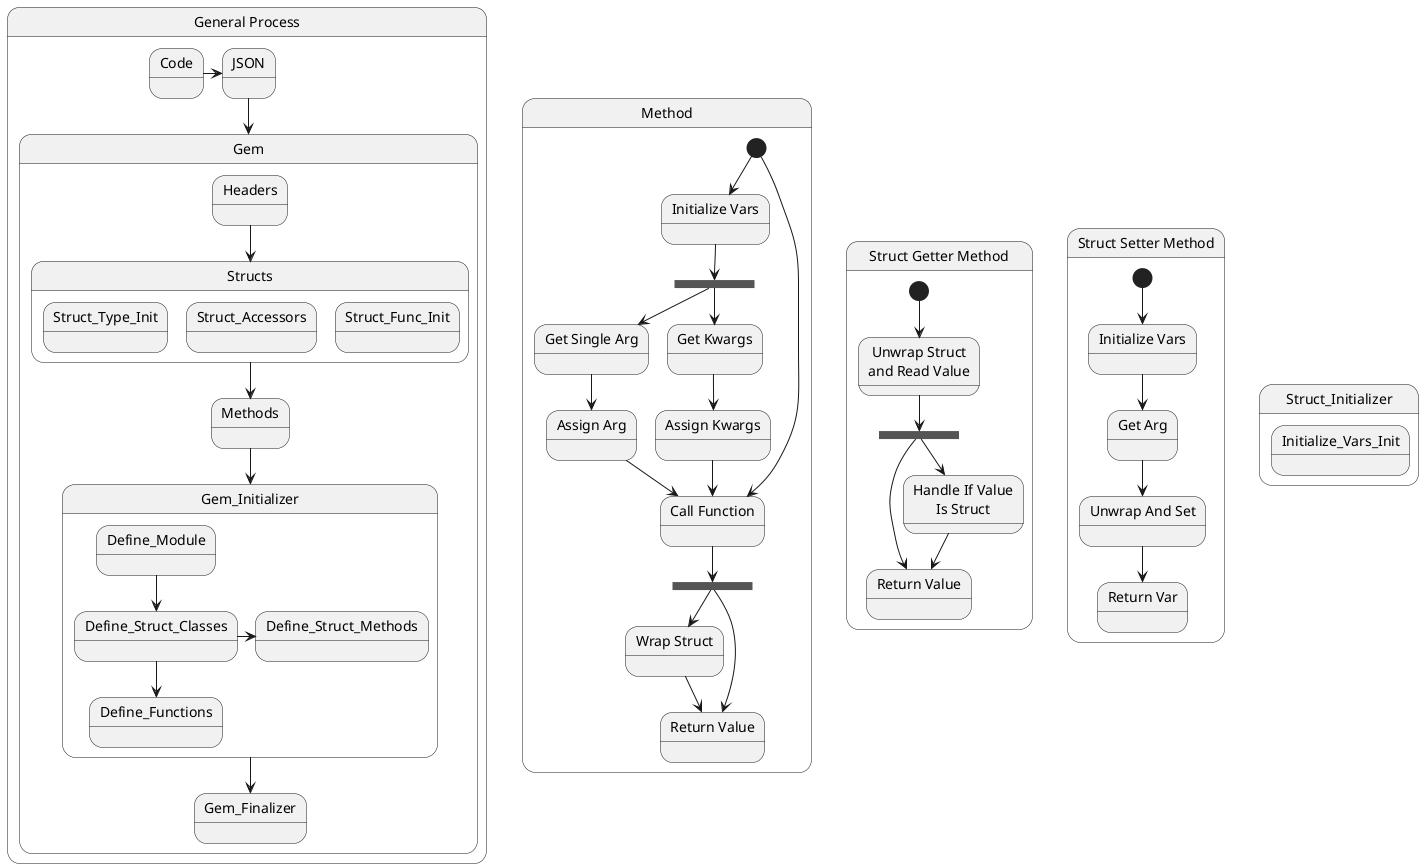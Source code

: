 @startuml

state "General Process" as General_Process {
	state Code
	state JSON
	state Gem {
		state Headers
		state Structs {
			state Struct_Type_Init
			state Struct_Accessors
			state Struct_Func_Init
		}
		state Methods
		state Gem_Initializer {
			state Define_Module
			state Define_Struct_Classes
			state Define_Struct_Methods
			state Define_Functions
		}
		state Gem_Finalizer

		Code -r-> JSON
		JSON -d-> Gem
		
		Headers -d-> Structs
		Structs -d-> Methods
		Methods -d-> Gem_Initializer
		Gem_Initializer -d-> Gem_Finalizer
		
		Define_Module -d-> Define_Struct_Classes
		Define_Struct_Classes -r-> Define_Struct_Methods
		Define_Struct_Classes -d-> Define_Functions
	}
}
state "Method" as C_Function {
	state "Initialize Vars" as Initialize_Vars_C_Function
	state fork_kw_args_c_function <<fork>>
	state "Get Single Arg" as Get_Arg_C_Function
	state "Get Kwargs" as Get_Kwargs_C_Function
	state "Assign Arg" as Assign_Arg_C_Function
	state "Assign Kwargs" as Assign_Kwargs_C_Function
	state "Call Function" as Call_C_Function
	state fork_wrap_struct_c_function <<fork>>
	state "Wrap Struct" as Wrap_Struct_C_Function
	state "Return Value" as Return_C_Function

	[*] -d-> Initialize_Vars_C_Function
	[*] -d-> Call_C_Function

	Initialize_Vars_C_Function -d-> fork_kw_args_c_function
	
	fork_kw_args_c_function -d-> Get_Arg_C_Function
	Get_Arg_C_Function -d-> Assign_Arg_C_Function
	
	fork_kw_args_c_function -d-> Get_Kwargs_C_Function
	Get_Kwargs_C_Function -d-> Assign_Kwargs_C_Function
	
	Assign_Arg_C_Function -d-> Call_C_Function
	Assign_Kwargs_C_Function -d-> Call_C_Function
	
	Call_C_Function -d-> fork_wrap_struct_c_function
	fork_wrap_struct_c_function -d-> Wrap_Struct_C_Function
	
	fork_wrap_struct_c_function -d-> Return_C_Function
	Wrap_Struct_C_Function -d-> Return_C_Function
}

state "Struct Getter Method" as Struct_Getter {
	state fork_is_struct_getter <<fork>>
	state "Unwrap Struct\nand Read Value" as Unwrap_Struct_Getter
	state "Return Value" as Return_Struct_Getter
	state "Handle If Value\nIs Struct" as Handle_Struct_Value_Getter

	[*] -d-> Unwrap_Struct_Getter
	Unwrap_Struct_Getter -d-> fork_is_struct_getter
	fork_is_struct_getter -d-> Return_Struct_Getter
	fork_is_struct_getter -d-> Handle_Struct_Value_Getter
	Handle_Struct_Value_Getter -d-> Return_Struct_Getter

}

state "Struct Setter Method" as Struct_Setter {
	state "Initialize Vars" as Initialize_Vars_Setter
	state "Get Arg" as Get_Arg_Setter
	state "Unwrap And Set" as Unwrap_Struct_Setter
	state "Return Var" as Return_Setter

	[*] -d-> Initialize_Vars_Setter
	Initialize_Vars_Setter -d-> Get_Arg_Setter
	Get_Arg_Setter -d-> Unwrap_Struct_Setter
	Unwrap_Struct_Setter -d-> Return_Setter
}

state Struct_Initializer {
	state Initialize_Vars_Init
}

	

@enduml
